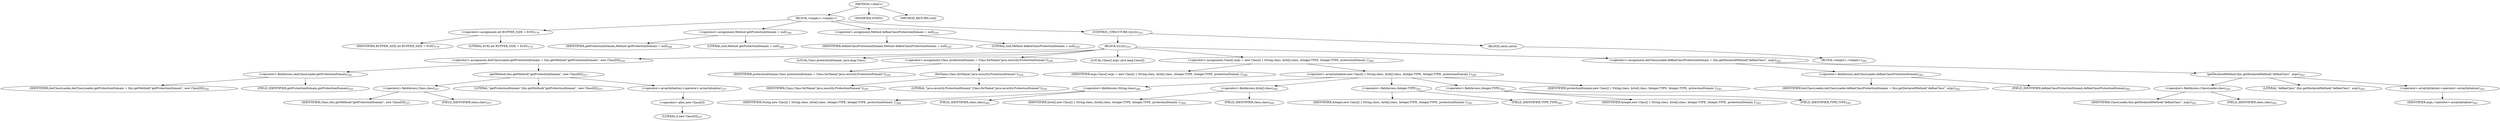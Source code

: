 digraph "&lt;clinit&gt;" {  
"2064" [label = <(METHOD,&lt;clinit&gt;)> ]
"2065" [label = <(BLOCK,&lt;empty&gt;,&lt;empty&gt;)> ]
"2066" [label = <(&lt;operator&gt;.assignment,int BUFFER_SIZE = 8192)<SUB>179</SUB>> ]
"2067" [label = <(IDENTIFIER,BUFFER_SIZE,int BUFFER_SIZE = 8192)<SUB>179</SUB>> ]
"2068" [label = <(LITERAL,8192,int BUFFER_SIZE = 8192)<SUB>179</SUB>> ]
"2069" [label = <(&lt;operator&gt;.assignment,Method getProtectionDomain = null)<SUB>244</SUB>> ]
"2070" [label = <(IDENTIFIER,getProtectionDomain,Method getProtectionDomain = null)<SUB>244</SUB>> ]
"2071" [label = <(LITERAL,null,Method getProtectionDomain = null)<SUB>244</SUB>> ]
"2072" [label = <(&lt;operator&gt;.assignment,Method defineClassProtectionDomain = null)<SUB>250</SUB>> ]
"2073" [label = <(IDENTIFIER,defineClassProtectionDomain,Method defineClassProtectionDomain = null)<SUB>250</SUB>> ]
"2074" [label = <(LITERAL,null,Method defineClassProtectionDomain = null)<SUB>250</SUB>> ]
"2075" [label = <(CONTROL_STRUCTURE,try,try)<SUB>255</SUB>> ]
"2076" [label = <(BLOCK,try,try)<SUB>255</SUB>> ]
"2077" [label = <(&lt;operator&gt;.assignment,AntClassLoader.getProtectionDomain = this.getMethod(&quot;getProtectionDomain&quot;, new Class[0]))<SUB>256</SUB>> ]
"2078" [label = <(&lt;operator&gt;.fieldAccess,AntClassLoader.getProtectionDomain)<SUB>256</SUB>> ]
"2079" [label = <(IDENTIFIER,AntClassLoader,AntClassLoader.getProtectionDomain = this.getMethod(&quot;getProtectionDomain&quot;, new Class[0]))<SUB>256</SUB>> ]
"2080" [label = <(FIELD_IDENTIFIER,getProtectionDomain,getProtectionDomain)<SUB>256</SUB>> ]
"2081" [label = <(getMethod,this.getMethod(&quot;getProtectionDomain&quot;, new Class[0]))<SUB>257</SUB>> ]
"2082" [label = <(&lt;operator&gt;.fieldAccess,Class.class)<SUB>257</SUB>> ]
"2083" [label = <(IDENTIFIER,Class,this.getMethod(&quot;getProtectionDomain&quot;, new Class[0]))<SUB>257</SUB>> ]
"2084" [label = <(FIELD_IDENTIFIER,class,class)<SUB>257</SUB>> ]
"2085" [label = <(LITERAL,&quot;getProtectionDomain&quot;,this.getMethod(&quot;getProtectionDomain&quot;, new Class[0]))<SUB>257</SUB>> ]
"2086" [label = <(&lt;operator&gt;.arrayInitializer,&lt;operator&gt;.arrayInitializer)<SUB>257</SUB>> ]
"2087" [label = <(&lt;operator&gt;.alloc,new Class[0])> ]
"2088" [label = <(LITERAL,0,new Class[0])<SUB>257</SUB>> ]
"2089" [label = <(LOCAL,Class protectionDomain: java.lang.Class)> ]
"2090" [label = <(&lt;operator&gt;.assignment,Class protectionDomain = Class.forName(&quot;java.security.ProtectionDomain&quot;))<SUB>258</SUB>> ]
"2091" [label = <(IDENTIFIER,protectionDomain,Class protectionDomain = Class.forName(&quot;java.security.ProtectionDomain&quot;))<SUB>258</SUB>> ]
"2092" [label = <(forName,Class.forName(&quot;java.security.ProtectionDomain&quot;))<SUB>259</SUB>> ]
"2093" [label = <(IDENTIFIER,Class,Class.forName(&quot;java.security.ProtectionDomain&quot;))<SUB>259</SUB>> ]
"2094" [label = <(LITERAL,&quot;java.security.ProtectionDomain&quot;,Class.forName(&quot;java.security.ProtectionDomain&quot;))<SUB>259</SUB>> ]
"2095" [label = <(LOCAL,Class[] args: java.lang.Class[])> ]
"2096" [label = <(&lt;operator&gt;.assignment,Class[] args = new Class[] { String.class, byte[].class, Integer.TYPE, Integer.TYPE, protectionDomain })<SUB>260</SUB>> ]
"2097" [label = <(IDENTIFIER,args,Class[] args = new Class[] { String.class, byte[].class, Integer.TYPE, Integer.TYPE, protectionDomain })<SUB>260</SUB>> ]
"2098" [label = <(&lt;operator&gt;.arrayInitializer,new Class[] { String.class, byte[].class, Integer.TYPE, Integer.TYPE, protectionDomain })<SUB>260</SUB>> ]
"2099" [label = <(&lt;operator&gt;.fieldAccess,String.class)<SUB>260</SUB>> ]
"2100" [label = <(IDENTIFIER,String,new Class[] { String.class, byte[].class, Integer.TYPE, Integer.TYPE, protectionDomain })<SUB>260</SUB>> ]
"2101" [label = <(FIELD_IDENTIFIER,class,class)<SUB>260</SUB>> ]
"2102" [label = <(&lt;operator&gt;.fieldAccess,byte[].class)<SUB>260</SUB>> ]
"2103" [label = <(IDENTIFIER,byte[],new Class[] { String.class, byte[].class, Integer.TYPE, Integer.TYPE, protectionDomain })<SUB>260</SUB>> ]
"2104" [label = <(FIELD_IDENTIFIER,class,class)<SUB>260</SUB>> ]
"2105" [label = <(&lt;operator&gt;.fieldAccess,Integer.TYPE)<SUB>261</SUB>> ]
"2106" [label = <(IDENTIFIER,Integer,new Class[] { String.class, byte[].class, Integer.TYPE, Integer.TYPE, protectionDomain })<SUB>261</SUB>> ]
"2107" [label = <(FIELD_IDENTIFIER,TYPE,TYPE)<SUB>261</SUB>> ]
"2108" [label = <(&lt;operator&gt;.fieldAccess,Integer.TYPE)<SUB>261</SUB>> ]
"2109" [label = <(IDENTIFIER,Integer,new Class[] { String.class, byte[].class, Integer.TYPE, Integer.TYPE, protectionDomain })<SUB>261</SUB>> ]
"2110" [label = <(FIELD_IDENTIFIER,TYPE,TYPE)<SUB>261</SUB>> ]
"2111" [label = <(IDENTIFIER,protectionDomain,new Class[] { String.class, byte[].class, Integer.TYPE, Integer.TYPE, protectionDomain })<SUB>261</SUB>> ]
"2112" [label = <(&lt;operator&gt;.assignment,AntClassLoader.defineClassProtectionDomain = this.getDeclaredMethod(&quot;defineClass&quot;, args))<SUB>262</SUB>> ]
"2113" [label = <(&lt;operator&gt;.fieldAccess,AntClassLoader.defineClassProtectionDomain)<SUB>262</SUB>> ]
"2114" [label = <(IDENTIFIER,AntClassLoader,AntClassLoader.defineClassProtectionDomain = this.getDeclaredMethod(&quot;defineClass&quot;, args))<SUB>262</SUB>> ]
"2115" [label = <(FIELD_IDENTIFIER,defineClassProtectionDomain,defineClassProtectionDomain)<SUB>262</SUB>> ]
"2116" [label = <(getDeclaredMethod,this.getDeclaredMethod(&quot;defineClass&quot;, args))<SUB>263</SUB>> ]
"2117" [label = <(&lt;operator&gt;.fieldAccess,ClassLoader.class)<SUB>263</SUB>> ]
"2118" [label = <(IDENTIFIER,ClassLoader,this.getDeclaredMethod(&quot;defineClass&quot;, args))<SUB>263</SUB>> ]
"2119" [label = <(FIELD_IDENTIFIER,class,class)<SUB>263</SUB>> ]
"2120" [label = <(LITERAL,&quot;defineClass&quot;,this.getDeclaredMethod(&quot;defineClass&quot;, args))<SUB>263</SUB>> ]
"2121" [label = <(&lt;operator&gt;.arrayInitializer,&lt;operator&gt;.arrayInitializer)<SUB>263</SUB>> ]
"2122" [label = <(IDENTIFIER,args,&lt;operator&gt;.arrayInitializer)<SUB>263</SUB>> ]
"2123" [label = <(BLOCK,catch,catch)> ]
"2124" [label = <(BLOCK,&lt;empty&gt;,&lt;empty&gt;)<SUB>264</SUB>> ]
"2125" [label = <(MODIFIER,STATIC)> ]
"2126" [label = <(METHOD_RETURN,void)> ]
  "2064" -> "2065" 
  "2064" -> "2125" 
  "2064" -> "2126" 
  "2065" -> "2066" 
  "2065" -> "2069" 
  "2065" -> "2072" 
  "2065" -> "2075" 
  "2066" -> "2067" 
  "2066" -> "2068" 
  "2069" -> "2070" 
  "2069" -> "2071" 
  "2072" -> "2073" 
  "2072" -> "2074" 
  "2075" -> "2076" 
  "2075" -> "2123" 
  "2076" -> "2077" 
  "2076" -> "2089" 
  "2076" -> "2090" 
  "2076" -> "2095" 
  "2076" -> "2096" 
  "2076" -> "2112" 
  "2077" -> "2078" 
  "2077" -> "2081" 
  "2078" -> "2079" 
  "2078" -> "2080" 
  "2081" -> "2082" 
  "2081" -> "2085" 
  "2081" -> "2086" 
  "2082" -> "2083" 
  "2082" -> "2084" 
  "2086" -> "2087" 
  "2087" -> "2088" 
  "2090" -> "2091" 
  "2090" -> "2092" 
  "2092" -> "2093" 
  "2092" -> "2094" 
  "2096" -> "2097" 
  "2096" -> "2098" 
  "2098" -> "2099" 
  "2098" -> "2102" 
  "2098" -> "2105" 
  "2098" -> "2108" 
  "2098" -> "2111" 
  "2099" -> "2100" 
  "2099" -> "2101" 
  "2102" -> "2103" 
  "2102" -> "2104" 
  "2105" -> "2106" 
  "2105" -> "2107" 
  "2108" -> "2109" 
  "2108" -> "2110" 
  "2112" -> "2113" 
  "2112" -> "2116" 
  "2113" -> "2114" 
  "2113" -> "2115" 
  "2116" -> "2117" 
  "2116" -> "2120" 
  "2116" -> "2121" 
  "2117" -> "2118" 
  "2117" -> "2119" 
  "2121" -> "2122" 
  "2123" -> "2124" 
}

